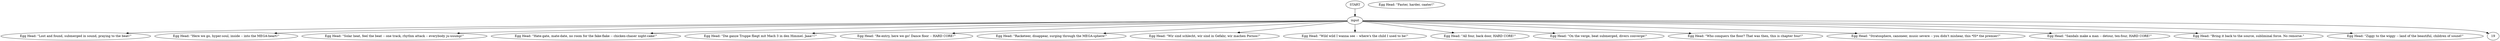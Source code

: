 # ICE / EGGHEAD barks tent
# Things egghead says in the tent,
# ==================================================
digraph G {
	  0 [label="START"];
	  1 [label="input"];
	  2 [label="Egg Head: \"Lost and found, submerged in sound, praying to the beat!\""];
	  3 [label="Egg Head: \"Here we go, hyper-soul, inside -- into the MEGA-heart!\""];
	  4 [label="Egg Head: \"Solar heat, feel the beat -- one track, rhythm attack -- everybody ju-uuump!\""];
	  5 [label="Egg Head: \"Hate-gate, mate-date, no room for the fake-flake -- chicken-chaser night-cake!\""];
	  6 [label="Egg Head: \"Die ganze Truppe fliegt mit Mach 3 in den Himmel. Jaaa!!!\""];
	  7 [label="Egg Head: \"Re-entry, here we go! Dance floor -- HARD CORE!\""];
	  8 [label="Egg Head: \"Racketeer, disappear, surging through the MEGA-sphere!\""];
	  9 [label="Egg Head: \"Wir sind schlecht, wir sind in Gefahr, wir machen Pornos!\""];
	  10 [label="Egg Head: \"Wild wild I wanna see -- where's the child I used to be!\""];
	  11 [label="Egg Head: \"All four, back door, HARD CORE!\""];
	  12 [label="Egg Head: \"On the verge, beat submerged, divers converge!\""];
	  13 [label="Egg Head: \"Who conquers the floor? That was then, this is chapter four!\""];
	  14 [label="Egg Head: \"Stratosphere, canoneer, music severe -- you didn't mishear, this *IS* the premier!\""];
	  15 [label="Egg Head: \"Sandals make a man -- detour, ten-four, HARD CORE!\""];
	  16 [label="Egg Head: \"Bring it back to the source, subliminal force. No remorse.\""];
	  17 [label="Egg Head: \"Faster, harder, caater!\""];
	  18 [label="Egg Head: \"Ziggy to the wiggy -- land of the beautiful, children of sound!\""];
	  0 -> 1
	  1 -> 2
	  1 -> 3
	  1 -> 4
	  1 -> 5
	  1 -> 6
	  1 -> 7
	  1 -> 8
	  1 -> 9
	  1 -> 10
	  1 -> 11
	  1 -> 12
	  1 -> 13
	  1 -> 14
	  1 -> 15
	  1 -> 16
	  1 -> 18
	  1 -> 19
}

